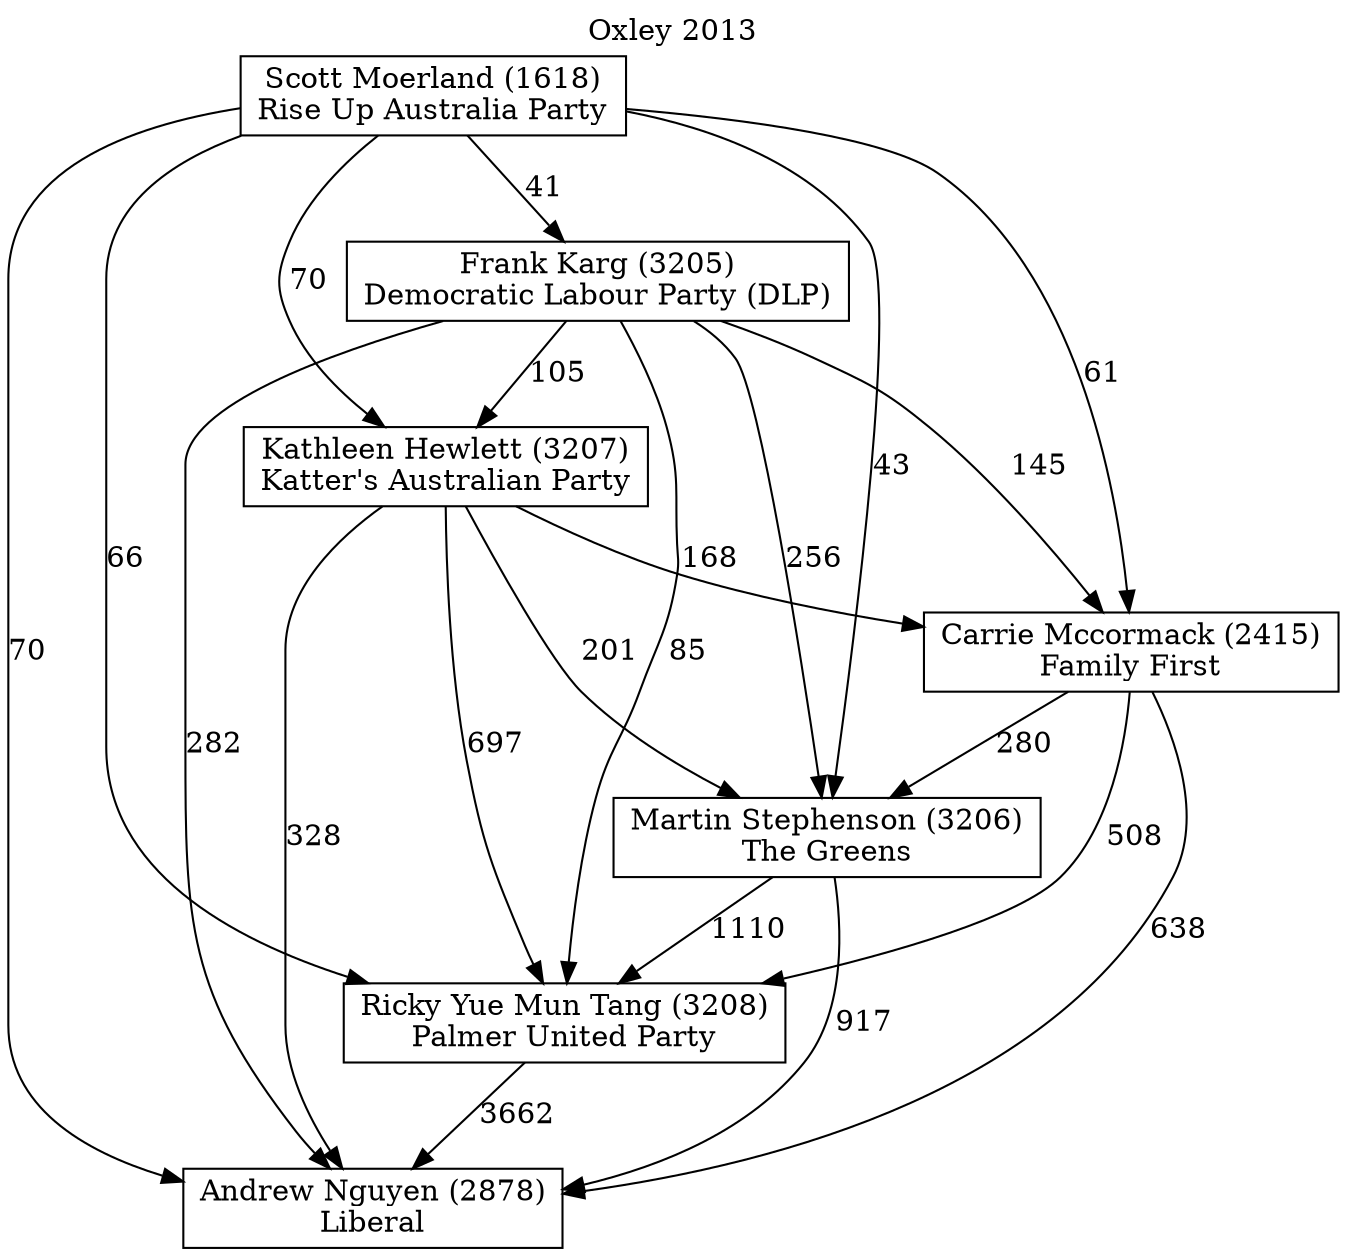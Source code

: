 // House preference flow
digraph "Andrew Nguyen (2878)_Oxley_2013" {
	graph [label="Oxley 2013" labelloc=t mclimit=10]
	node [shape=box]
	"Andrew Nguyen (2878)" [label="Andrew Nguyen (2878)
Liberal"]
	"Ricky Yue Mun Tang (3208)" [label="Ricky Yue Mun Tang (3208)
Palmer United Party"]
	"Martin Stephenson (3206)" [label="Martin Stephenson (3206)
The Greens"]
	"Carrie Mccormack (2415)" [label="Carrie Mccormack (2415)
Family First"]
	"Kathleen Hewlett (3207)" [label="Kathleen Hewlett (3207)
Katter's Australian Party"]
	"Frank Karg (3205)" [label="Frank Karg (3205)
Democratic Labour Party (DLP)"]
	"Scott Moerland (1618)" [label="Scott Moerland (1618)
Rise Up Australia Party"]
	"Ricky Yue Mun Tang (3208)" -> "Andrew Nguyen (2878)" [label=3662]
	"Martin Stephenson (3206)" -> "Ricky Yue Mun Tang (3208)" [label=1110]
	"Carrie Mccormack (2415)" -> "Martin Stephenson (3206)" [label=280]
	"Kathleen Hewlett (3207)" -> "Carrie Mccormack (2415)" [label=168]
	"Frank Karg (3205)" -> "Kathleen Hewlett (3207)" [label=105]
	"Scott Moerland (1618)" -> "Frank Karg (3205)" [label=41]
	"Martin Stephenson (3206)" -> "Andrew Nguyen (2878)" [label=917]
	"Carrie Mccormack (2415)" -> "Andrew Nguyen (2878)" [label=638]
	"Kathleen Hewlett (3207)" -> "Andrew Nguyen (2878)" [label=328]
	"Frank Karg (3205)" -> "Andrew Nguyen (2878)" [label=282]
	"Scott Moerland (1618)" -> "Andrew Nguyen (2878)" [label=70]
	"Scott Moerland (1618)" -> "Kathleen Hewlett (3207)" [label=70]
	"Frank Karg (3205)" -> "Carrie Mccormack (2415)" [label=145]
	"Scott Moerland (1618)" -> "Carrie Mccormack (2415)" [label=61]
	"Kathleen Hewlett (3207)" -> "Martin Stephenson (3206)" [label=201]
	"Frank Karg (3205)" -> "Martin Stephenson (3206)" [label=256]
	"Scott Moerland (1618)" -> "Martin Stephenson (3206)" [label=43]
	"Carrie Mccormack (2415)" -> "Ricky Yue Mun Tang (3208)" [label=508]
	"Kathleen Hewlett (3207)" -> "Ricky Yue Mun Tang (3208)" [label=697]
	"Frank Karg (3205)" -> "Ricky Yue Mun Tang (3208)" [label=85]
	"Scott Moerland (1618)" -> "Ricky Yue Mun Tang (3208)" [label=66]
}
